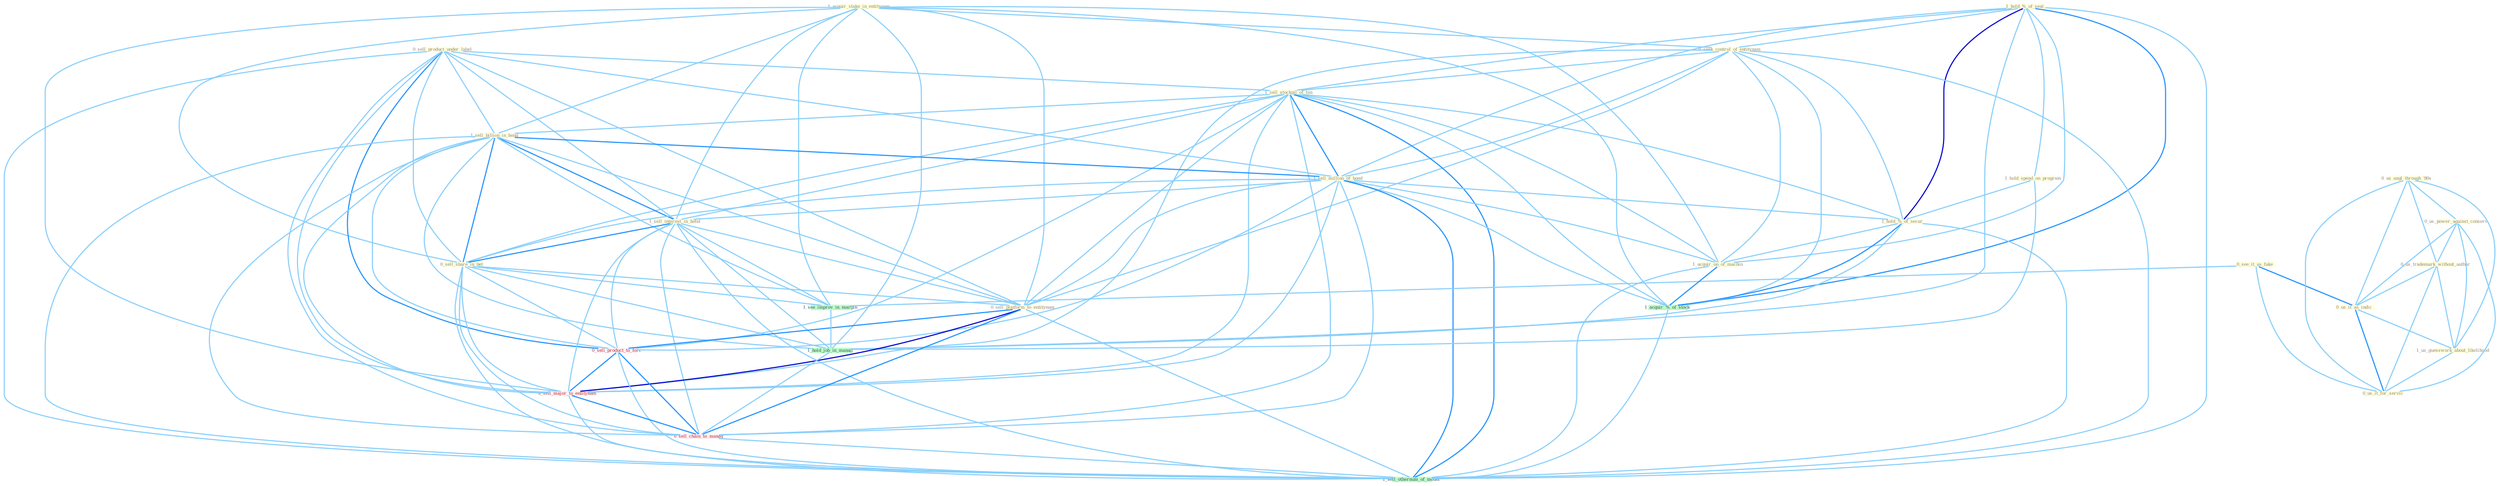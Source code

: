 Graph G{ 
    node
    [shape=polygon,style=filled,width=.5,height=.06,color="#BDFCC9",fixedsize=true,fontsize=4,
    fontcolor="#2f4f4f"];
    {node
    [color="#ffffe0", fontcolor="#8b7d6b"] "1_hold_%_of_seat " "1_acquir_stake_in_entitynam " "0_seek_control_of_entitynam " "0_sell_product_under_label " "1_sell_stockpil_of_ton " "1_sell_billion_in_bond " "1_sell_million_of_bond " "1_sell_interest_in_hotel " "1_hold_spend_on_program " "0_see_it_as_fake " "0_us_angl_through_'80s " "0_sell_share_in_bet " "0_us_power_against_conserv " "0_us_trademark_without_author " "0_us_it_as_indic " "1_hold_%_of_secur " "0_sell_platform_to_entitynam " "1_us_guesswork_about_likelihood " "0_us_it_for_servic " "1_acquir_on_of_machin "}
{node [color="#fff0f5", fontcolor="#b22222"] "0_sell_product_to_forc " "0_sell_major_to_entitynam " "0_sell_chain_to_manag "}
edge [color="#B0E2FF"];

	"1_hold_%_of_seat " -- "0_seek_control_of_entitynam " [w="1", color="#87cefa" ];
	"1_hold_%_of_seat " -- "1_sell_stockpil_of_ton " [w="1", color="#87cefa" ];
	"1_hold_%_of_seat " -- "1_sell_million_of_bond " [w="1", color="#87cefa" ];
	"1_hold_%_of_seat " -- "1_hold_spend_on_program " [w="1", color="#87cefa" ];
	"1_hold_%_of_seat " -- "1_hold_%_of_secur " [w="3", color="#0000cd" , len=0.6];
	"1_hold_%_of_seat " -- "1_acquir_on_of_machin " [w="1", color="#87cefa" ];
	"1_hold_%_of_seat " -- "1_acquir_%_of_stock " [w="2", color="#1e90ff" , len=0.8];
	"1_hold_%_of_seat " -- "1_hold_job_in_manag " [w="1", color="#87cefa" ];
	"1_hold_%_of_seat " -- "1_sell_othernum_of_model " [w="1", color="#87cefa" ];
	"1_acquir_stake_in_entitynam " -- "0_seek_control_of_entitynam " [w="1", color="#87cefa" ];
	"1_acquir_stake_in_entitynam " -- "1_sell_billion_in_bond " [w="1", color="#87cefa" ];
	"1_acquir_stake_in_entitynam " -- "1_sell_interest_in_hotel " [w="1", color="#87cefa" ];
	"1_acquir_stake_in_entitynam " -- "0_sell_share_in_bet " [w="1", color="#87cefa" ];
	"1_acquir_stake_in_entitynam " -- "0_sell_platform_to_entitynam " [w="1", color="#87cefa" ];
	"1_acquir_stake_in_entitynam " -- "1_acquir_on_of_machin " [w="1", color="#87cefa" ];
	"1_acquir_stake_in_entitynam " -- "1_see_improv_in_margin " [w="1", color="#87cefa" ];
	"1_acquir_stake_in_entitynam " -- "1_acquir_%_of_stock " [w="1", color="#87cefa" ];
	"1_acquir_stake_in_entitynam " -- "1_hold_job_in_manag " [w="1", color="#87cefa" ];
	"1_acquir_stake_in_entitynam " -- "0_sell_major_to_entitynam " [w="1", color="#87cefa" ];
	"0_seek_control_of_entitynam " -- "1_sell_stockpil_of_ton " [w="1", color="#87cefa" ];
	"0_seek_control_of_entitynam " -- "1_sell_million_of_bond " [w="1", color="#87cefa" ];
	"0_seek_control_of_entitynam " -- "1_hold_%_of_secur " [w="1", color="#87cefa" ];
	"0_seek_control_of_entitynam " -- "0_sell_platform_to_entitynam " [w="1", color="#87cefa" ];
	"0_seek_control_of_entitynam " -- "1_acquir_on_of_machin " [w="1", color="#87cefa" ];
	"0_seek_control_of_entitynam " -- "1_acquir_%_of_stock " [w="1", color="#87cefa" ];
	"0_seek_control_of_entitynam " -- "0_sell_major_to_entitynam " [w="1", color="#87cefa" ];
	"0_seek_control_of_entitynam " -- "1_sell_othernum_of_model " [w="1", color="#87cefa" ];
	"0_sell_product_under_label " -- "1_sell_stockpil_of_ton " [w="1", color="#87cefa" ];
	"0_sell_product_under_label " -- "1_sell_billion_in_bond " [w="1", color="#87cefa" ];
	"0_sell_product_under_label " -- "1_sell_million_of_bond " [w="1", color="#87cefa" ];
	"0_sell_product_under_label " -- "1_sell_interest_in_hotel " [w="1", color="#87cefa" ];
	"0_sell_product_under_label " -- "0_sell_share_in_bet " [w="1", color="#87cefa" ];
	"0_sell_product_under_label " -- "0_sell_platform_to_entitynam " [w="1", color="#87cefa" ];
	"0_sell_product_under_label " -- "0_sell_product_to_forc " [w="2", color="#1e90ff" , len=0.8];
	"0_sell_product_under_label " -- "0_sell_major_to_entitynam " [w="1", color="#87cefa" ];
	"0_sell_product_under_label " -- "0_sell_chain_to_manag " [w="1", color="#87cefa" ];
	"0_sell_product_under_label " -- "1_sell_othernum_of_model " [w="1", color="#87cefa" ];
	"1_sell_stockpil_of_ton " -- "1_sell_billion_in_bond " [w="1", color="#87cefa" ];
	"1_sell_stockpil_of_ton " -- "1_sell_million_of_bond " [w="2", color="#1e90ff" , len=0.8];
	"1_sell_stockpil_of_ton " -- "1_sell_interest_in_hotel " [w="1", color="#87cefa" ];
	"1_sell_stockpil_of_ton " -- "0_sell_share_in_bet " [w="1", color="#87cefa" ];
	"1_sell_stockpil_of_ton " -- "1_hold_%_of_secur " [w="1", color="#87cefa" ];
	"1_sell_stockpil_of_ton " -- "0_sell_platform_to_entitynam " [w="1", color="#87cefa" ];
	"1_sell_stockpil_of_ton " -- "1_acquir_on_of_machin " [w="1", color="#87cefa" ];
	"1_sell_stockpil_of_ton " -- "1_acquir_%_of_stock " [w="1", color="#87cefa" ];
	"1_sell_stockpil_of_ton " -- "0_sell_product_to_forc " [w="1", color="#87cefa" ];
	"1_sell_stockpil_of_ton " -- "0_sell_major_to_entitynam " [w="1", color="#87cefa" ];
	"1_sell_stockpil_of_ton " -- "0_sell_chain_to_manag " [w="1", color="#87cefa" ];
	"1_sell_stockpil_of_ton " -- "1_sell_othernum_of_model " [w="2", color="#1e90ff" , len=0.8];
	"1_sell_billion_in_bond " -- "1_sell_million_of_bond " [w="2", color="#1e90ff" , len=0.8];
	"1_sell_billion_in_bond " -- "1_sell_interest_in_hotel " [w="2", color="#1e90ff" , len=0.8];
	"1_sell_billion_in_bond " -- "0_sell_share_in_bet " [w="2", color="#1e90ff" , len=0.8];
	"1_sell_billion_in_bond " -- "0_sell_platform_to_entitynam " [w="1", color="#87cefa" ];
	"1_sell_billion_in_bond " -- "1_see_improv_in_margin " [w="1", color="#87cefa" ];
	"1_sell_billion_in_bond " -- "1_hold_job_in_manag " [w="1", color="#87cefa" ];
	"1_sell_billion_in_bond " -- "0_sell_product_to_forc " [w="1", color="#87cefa" ];
	"1_sell_billion_in_bond " -- "0_sell_major_to_entitynam " [w="1", color="#87cefa" ];
	"1_sell_billion_in_bond " -- "0_sell_chain_to_manag " [w="1", color="#87cefa" ];
	"1_sell_billion_in_bond " -- "1_sell_othernum_of_model " [w="1", color="#87cefa" ];
	"1_sell_million_of_bond " -- "1_sell_interest_in_hotel " [w="1", color="#87cefa" ];
	"1_sell_million_of_bond " -- "0_sell_share_in_bet " [w="1", color="#87cefa" ];
	"1_sell_million_of_bond " -- "1_hold_%_of_secur " [w="1", color="#87cefa" ];
	"1_sell_million_of_bond " -- "0_sell_platform_to_entitynam " [w="1", color="#87cefa" ];
	"1_sell_million_of_bond " -- "1_acquir_on_of_machin " [w="1", color="#87cefa" ];
	"1_sell_million_of_bond " -- "1_acquir_%_of_stock " [w="1", color="#87cefa" ];
	"1_sell_million_of_bond " -- "0_sell_product_to_forc " [w="1", color="#87cefa" ];
	"1_sell_million_of_bond " -- "0_sell_major_to_entitynam " [w="1", color="#87cefa" ];
	"1_sell_million_of_bond " -- "0_sell_chain_to_manag " [w="1", color="#87cefa" ];
	"1_sell_million_of_bond " -- "1_sell_othernum_of_model " [w="2", color="#1e90ff" , len=0.8];
	"1_sell_interest_in_hotel " -- "0_sell_share_in_bet " [w="2", color="#1e90ff" , len=0.8];
	"1_sell_interest_in_hotel " -- "0_sell_platform_to_entitynam " [w="1", color="#87cefa" ];
	"1_sell_interest_in_hotel " -- "1_see_improv_in_margin " [w="1", color="#87cefa" ];
	"1_sell_interest_in_hotel " -- "1_hold_job_in_manag " [w="1", color="#87cefa" ];
	"1_sell_interest_in_hotel " -- "0_sell_product_to_forc " [w="1", color="#87cefa" ];
	"1_sell_interest_in_hotel " -- "0_sell_major_to_entitynam " [w="1", color="#87cefa" ];
	"1_sell_interest_in_hotel " -- "0_sell_chain_to_manag " [w="1", color="#87cefa" ];
	"1_sell_interest_in_hotel " -- "1_sell_othernum_of_model " [w="1", color="#87cefa" ];
	"1_hold_spend_on_program " -- "1_hold_%_of_secur " [w="1", color="#87cefa" ];
	"1_hold_spend_on_program " -- "1_hold_job_in_manag " [w="1", color="#87cefa" ];
	"0_see_it_as_fake " -- "0_us_it_as_indic " [w="2", color="#1e90ff" , len=0.8];
	"0_see_it_as_fake " -- "0_us_it_for_servic " [w="1", color="#87cefa" ];
	"0_see_it_as_fake " -- "1_see_improv_in_margin " [w="1", color="#87cefa" ];
	"0_us_angl_through_'80s " -- "0_us_power_against_conserv " [w="1", color="#87cefa" ];
	"0_us_angl_through_'80s " -- "0_us_trademark_without_author " [w="1", color="#87cefa" ];
	"0_us_angl_through_'80s " -- "0_us_it_as_indic " [w="1", color="#87cefa" ];
	"0_us_angl_through_'80s " -- "1_us_guesswork_about_likelihood " [w="1", color="#87cefa" ];
	"0_us_angl_through_'80s " -- "0_us_it_for_servic " [w="1", color="#87cefa" ];
	"0_sell_share_in_bet " -- "0_sell_platform_to_entitynam " [w="1", color="#87cefa" ];
	"0_sell_share_in_bet " -- "1_see_improv_in_margin " [w="1", color="#87cefa" ];
	"0_sell_share_in_bet " -- "1_hold_job_in_manag " [w="1", color="#87cefa" ];
	"0_sell_share_in_bet " -- "0_sell_product_to_forc " [w="1", color="#87cefa" ];
	"0_sell_share_in_bet " -- "0_sell_major_to_entitynam " [w="1", color="#87cefa" ];
	"0_sell_share_in_bet " -- "0_sell_chain_to_manag " [w="1", color="#87cefa" ];
	"0_sell_share_in_bet " -- "1_sell_othernum_of_model " [w="1", color="#87cefa" ];
	"0_us_power_against_conserv " -- "0_us_trademark_without_author " [w="1", color="#87cefa" ];
	"0_us_power_against_conserv " -- "0_us_it_as_indic " [w="1", color="#87cefa" ];
	"0_us_power_against_conserv " -- "1_us_guesswork_about_likelihood " [w="1", color="#87cefa" ];
	"0_us_power_against_conserv " -- "0_us_it_for_servic " [w="1", color="#87cefa" ];
	"0_us_trademark_without_author " -- "0_us_it_as_indic " [w="1", color="#87cefa" ];
	"0_us_trademark_without_author " -- "1_us_guesswork_about_likelihood " [w="1", color="#87cefa" ];
	"0_us_trademark_without_author " -- "0_us_it_for_servic " [w="1", color="#87cefa" ];
	"0_us_it_as_indic " -- "1_us_guesswork_about_likelihood " [w="1", color="#87cefa" ];
	"0_us_it_as_indic " -- "0_us_it_for_servic " [w="2", color="#1e90ff" , len=0.8];
	"1_hold_%_of_secur " -- "1_acquir_on_of_machin " [w="1", color="#87cefa" ];
	"1_hold_%_of_secur " -- "1_acquir_%_of_stock " [w="2", color="#1e90ff" , len=0.8];
	"1_hold_%_of_secur " -- "1_hold_job_in_manag " [w="1", color="#87cefa" ];
	"1_hold_%_of_secur " -- "1_sell_othernum_of_model " [w="1", color="#87cefa" ];
	"0_sell_platform_to_entitynam " -- "0_sell_product_to_forc " [w="2", color="#1e90ff" , len=0.8];
	"0_sell_platform_to_entitynam " -- "0_sell_major_to_entitynam " [w="3", color="#0000cd" , len=0.6];
	"0_sell_platform_to_entitynam " -- "0_sell_chain_to_manag " [w="2", color="#1e90ff" , len=0.8];
	"0_sell_platform_to_entitynam " -- "1_sell_othernum_of_model " [w="1", color="#87cefa" ];
	"1_us_guesswork_about_likelihood " -- "0_us_it_for_servic " [w="1", color="#87cefa" ];
	"1_acquir_on_of_machin " -- "1_acquir_%_of_stock " [w="2", color="#1e90ff" , len=0.8];
	"1_acquir_on_of_machin " -- "1_sell_othernum_of_model " [w="1", color="#87cefa" ];
	"1_see_improv_in_margin " -- "1_hold_job_in_manag " [w="1", color="#87cefa" ];
	"1_acquir_%_of_stock " -- "1_sell_othernum_of_model " [w="1", color="#87cefa" ];
	"1_hold_job_in_manag " -- "0_sell_chain_to_manag " [w="1", color="#87cefa" ];
	"0_sell_product_to_forc " -- "0_sell_major_to_entitynam " [w="2", color="#1e90ff" , len=0.8];
	"0_sell_product_to_forc " -- "0_sell_chain_to_manag " [w="2", color="#1e90ff" , len=0.8];
	"0_sell_product_to_forc " -- "1_sell_othernum_of_model " [w="1", color="#87cefa" ];
	"0_sell_major_to_entitynam " -- "0_sell_chain_to_manag " [w="2", color="#1e90ff" , len=0.8];
	"0_sell_major_to_entitynam " -- "1_sell_othernum_of_model " [w="1", color="#87cefa" ];
	"0_sell_chain_to_manag " -- "1_sell_othernum_of_model " [w="1", color="#87cefa" ];
}